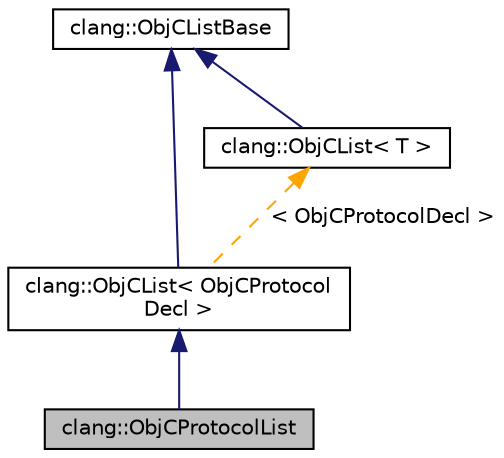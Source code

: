 digraph "clang::ObjCProtocolList"
{
 // LATEX_PDF_SIZE
  bgcolor="transparent";
  edge [fontname="Helvetica",fontsize="10",labelfontname="Helvetica",labelfontsize="10"];
  node [fontname="Helvetica",fontsize="10",shape=record];
  Node1 [label="clang::ObjCProtocolList",height=0.2,width=0.4,color="black", fillcolor="grey75", style="filled", fontcolor="black",tooltip="A list of Objective-C protocols, along with the source locations at which they were referenced."];
  Node2 -> Node1 [dir="back",color="midnightblue",fontsize="10",style="solid",fontname="Helvetica"];
  Node2 [label="clang::ObjCList\< ObjCProtocol\lDecl \>",height=0.2,width=0.4,color="black",URL="$classclang_1_1ObjCList.html",tooltip=" "];
  Node3 -> Node2 [dir="back",color="midnightblue",fontsize="10",style="solid",fontname="Helvetica"];
  Node3 [label="clang::ObjCListBase",height=0.2,width=0.4,color="black",URL="$classclang_1_1ObjCListBase.html",tooltip=" "];
  Node4 -> Node2 [dir="back",color="orange",fontsize="10",style="dashed",label=" \< ObjCProtocolDecl \>" ,fontname="Helvetica"];
  Node4 [label="clang::ObjCList\< T \>",height=0.2,width=0.4,color="black",URL="$classclang_1_1ObjCList.html",tooltip="ObjCList - This is a simple template class used to hold various lists of decls etc,..."];
  Node3 -> Node4 [dir="back",color="midnightblue",fontsize="10",style="solid",fontname="Helvetica"];
}
